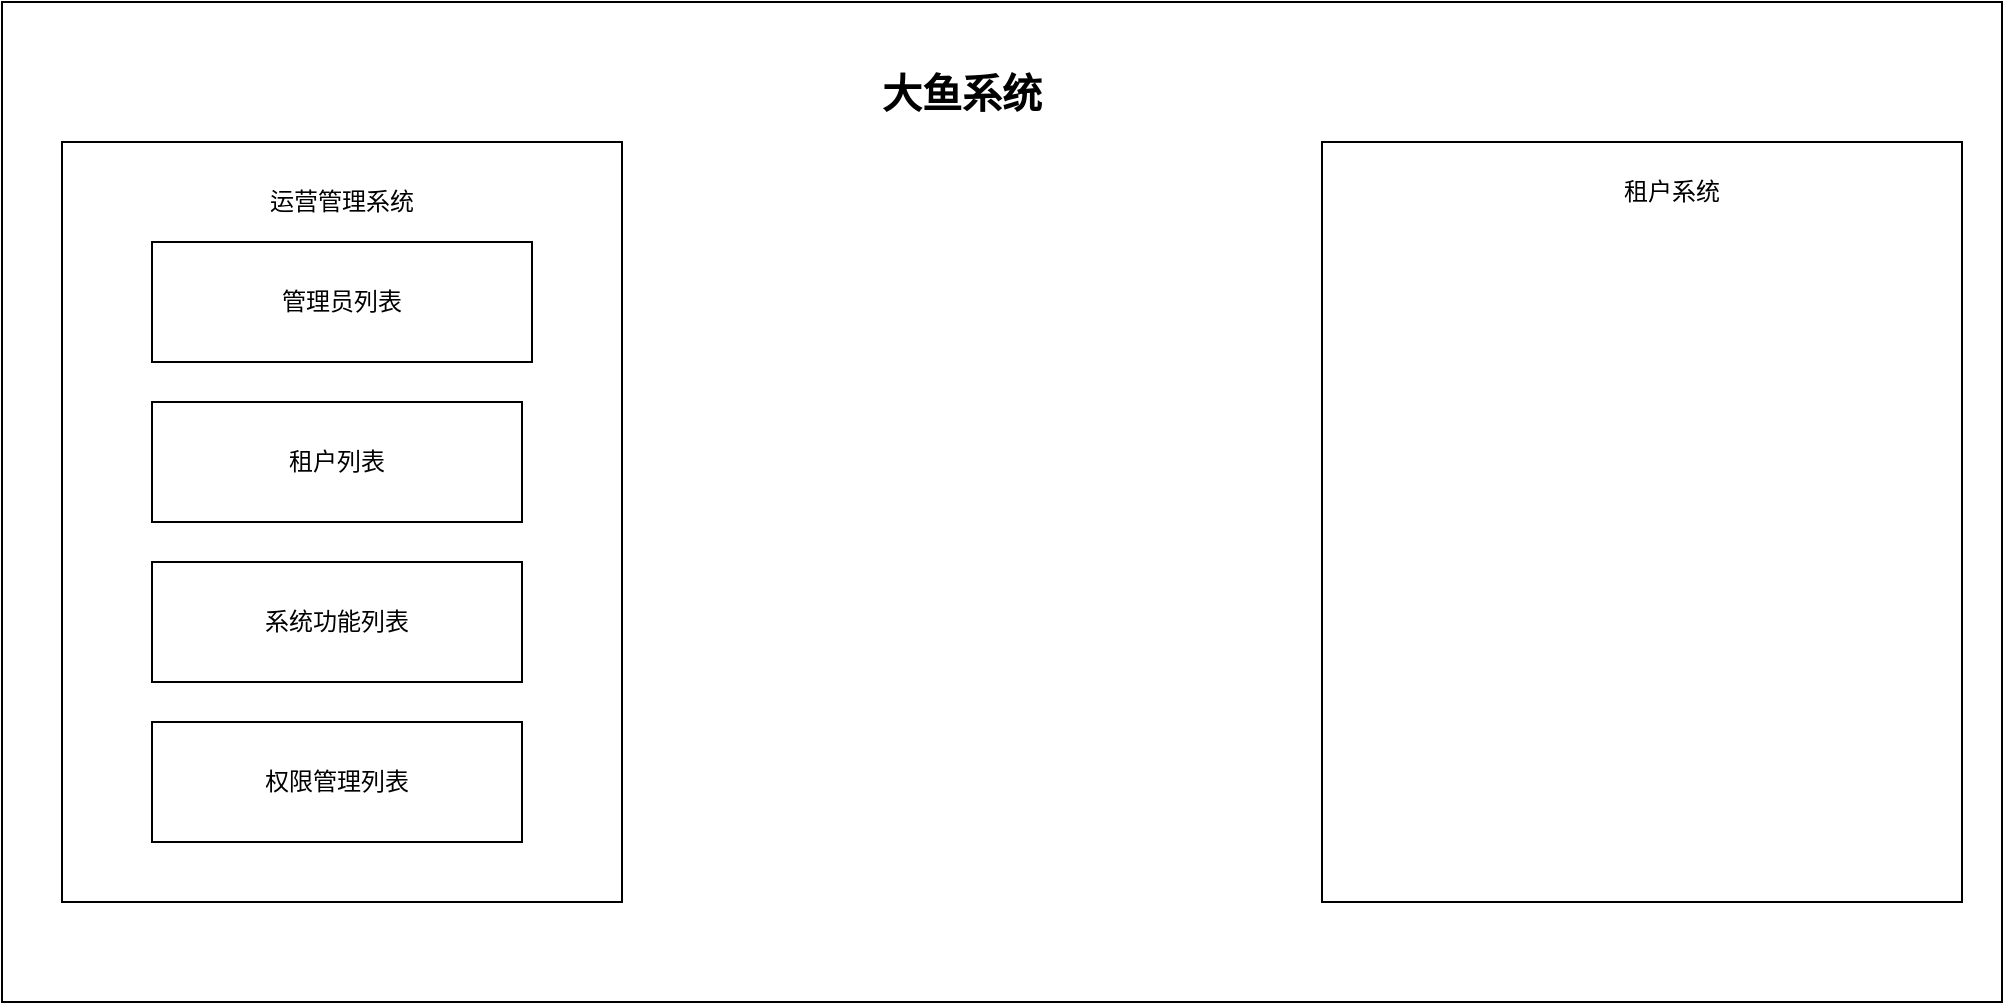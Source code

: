 <mxfile version="12.8.5" type="github">
  <diagram id="nYjnb1gJ_s1BvtdNdWJE" name="第 1 页">
    <mxGraphModel dx="1381" dy="765" grid="1" gridSize="10" guides="1" tooltips="1" connect="1" arrows="1" fold="1" page="1" pageScale="1" pageWidth="827" pageHeight="1169" math="0" shadow="0">
      <root>
        <mxCell id="0" />
        <mxCell id="1" parent="0" />
        <mxCell id="IgNf1-hUJxuoTdSNulPO-2" value="" style="rounded=0;whiteSpace=wrap;html=1;" vertex="1" parent="1">
          <mxGeometry x="200" y="110" width="1000" height="500" as="geometry" />
        </mxCell>
        <mxCell id="IgNf1-hUJxuoTdSNulPO-3" value="&lt;b&gt;&lt;font style=&quot;font-size: 20px&quot;&gt;大鱼系统&lt;/font&gt;&lt;/b&gt;" style="rounded=0;whiteSpace=wrap;html=1;strokeColor=none;" vertex="1" parent="1">
          <mxGeometry x="520" y="130" width="320" height="50" as="geometry" />
        </mxCell>
        <mxCell id="IgNf1-hUJxuoTdSNulPO-4" value="" style="rounded=0;whiteSpace=wrap;html=1;" vertex="1" parent="1">
          <mxGeometry x="230" y="180" width="280" height="380" as="geometry" />
        </mxCell>
        <mxCell id="IgNf1-hUJxuoTdSNulPO-5" value="" style="rounded=0;whiteSpace=wrap;html=1;" vertex="1" parent="1">
          <mxGeometry x="860" y="180" width="320" height="380" as="geometry" />
        </mxCell>
        <mxCell id="IgNf1-hUJxuoTdSNulPO-6" value="运营管理系统" style="rounded=0;whiteSpace=wrap;html=1;strokeColor=none;" vertex="1" parent="1">
          <mxGeometry x="295" y="190" width="150" height="40" as="geometry" />
        </mxCell>
        <mxCell id="IgNf1-hUJxuoTdSNulPO-7" value="租户系统" style="rounded=0;whiteSpace=wrap;html=1;strokeColor=none;" vertex="1" parent="1">
          <mxGeometry x="960" y="190" width="150" height="30" as="geometry" />
        </mxCell>
        <mxCell id="IgNf1-hUJxuoTdSNulPO-8" value="管理员列表" style="rounded=0;whiteSpace=wrap;html=1;" vertex="1" parent="1">
          <mxGeometry x="275" y="230" width="190" height="60" as="geometry" />
        </mxCell>
        <mxCell id="IgNf1-hUJxuoTdSNulPO-9" value="租户列表" style="rounded=0;whiteSpace=wrap;html=1;" vertex="1" parent="1">
          <mxGeometry x="275" y="310" width="185" height="60" as="geometry" />
        </mxCell>
        <mxCell id="IgNf1-hUJxuoTdSNulPO-10" value="系统功能列表" style="rounded=0;whiteSpace=wrap;html=1;" vertex="1" parent="1">
          <mxGeometry x="275" y="390" width="185" height="60" as="geometry" />
        </mxCell>
        <mxCell id="IgNf1-hUJxuoTdSNulPO-11" value="权限管理列表" style="rounded=0;whiteSpace=wrap;html=1;" vertex="1" parent="1">
          <mxGeometry x="275" y="470" width="185" height="60" as="geometry" />
        </mxCell>
      </root>
    </mxGraphModel>
  </diagram>
</mxfile>
